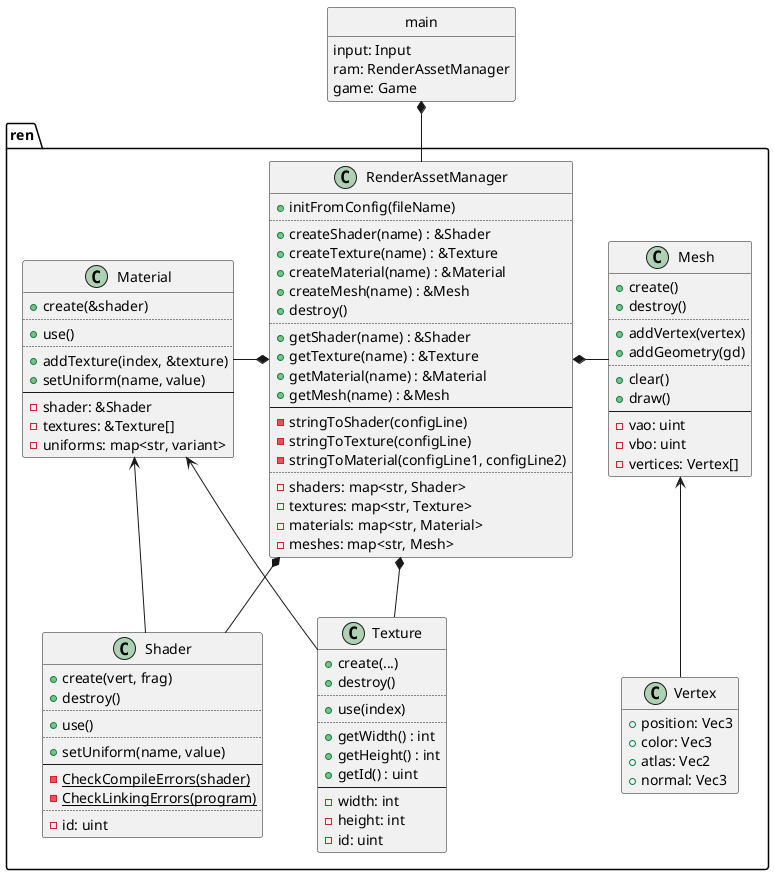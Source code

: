 @startuml
set separator ::

class ren::Shader {
	+create(vert, frag)
	+destroy()
	..
	+use()
	..
	+setUniform(name, value)
	--
	{static} -CheckCompileErrors(shader)
	{static} -CheckLinkingErrors(program)
	..
	-id: uint
}

class ren::Texture {
	+create(...)
	+destroy()
	..
	+use(index)
	..
	+getWidth() : int
	+getHeight() : int
	+getId() : uint
	--
	-width: int
	-height: int
	-id: uint
}

class ren::Material {
	+create(&shader)
	..
	+use()
	..
	+addTexture(index, &texture)
	+setUniform(name, value)
	--
	-shader: &Shader
	-textures: &Texture[]
	-uniforms: map<str, variant>
}

class ren::Vertex {
	+position: Vec3
	+color: Vec3
	+atlas: Vec2
	+normal: Vec3
}
hide Vertex methods

class ren::Mesh {
	+create()
	+destroy()
	..
	+addVertex(vertex)
	+addGeometry(gd)
	..
	+clear()
	+draw()
	--
	-vao: uint
	-vbo: uint
	-vertices: Vertex[]
}

class ren::RenderAssetManager {
	+initFromConfig(fileName)
	..
	+createShader(name) : &Shader
	+createTexture(name) : &Texture
	+createMaterial(name) : &Material
	+createMesh(name) : &Mesh
	+destroy()
	..
	+getShader(name) : &Shader
	+getTexture(name) : &Texture
	+getMaterial(name) : &Material
	+getMesh(name) : &Mesh
	--
	-stringToShader(configLine)
	-stringToTexture(configLine)
	-stringToMaterial(configLine1, configLine2)
	..
	-shaders: map<str, Shader>
	-textures: map<str, Texture>
	-materials: map<str, Material>
	-meshes: map<str, Mesh>
}

class main {
	input: Input
	ram: RenderAssetManager
	game: Game
}
hide main circle
hide main methods

RenderAssetManager *-down- Shader
RenderAssetManager *-down- Texture
RenderAssetManager *-left- Material
RenderAssetManager *-right- Mesh

Material <-- Shader
Material <-- Texture

Mesh <-down- Vertex

main *-- RenderAssetManager

@enduml
